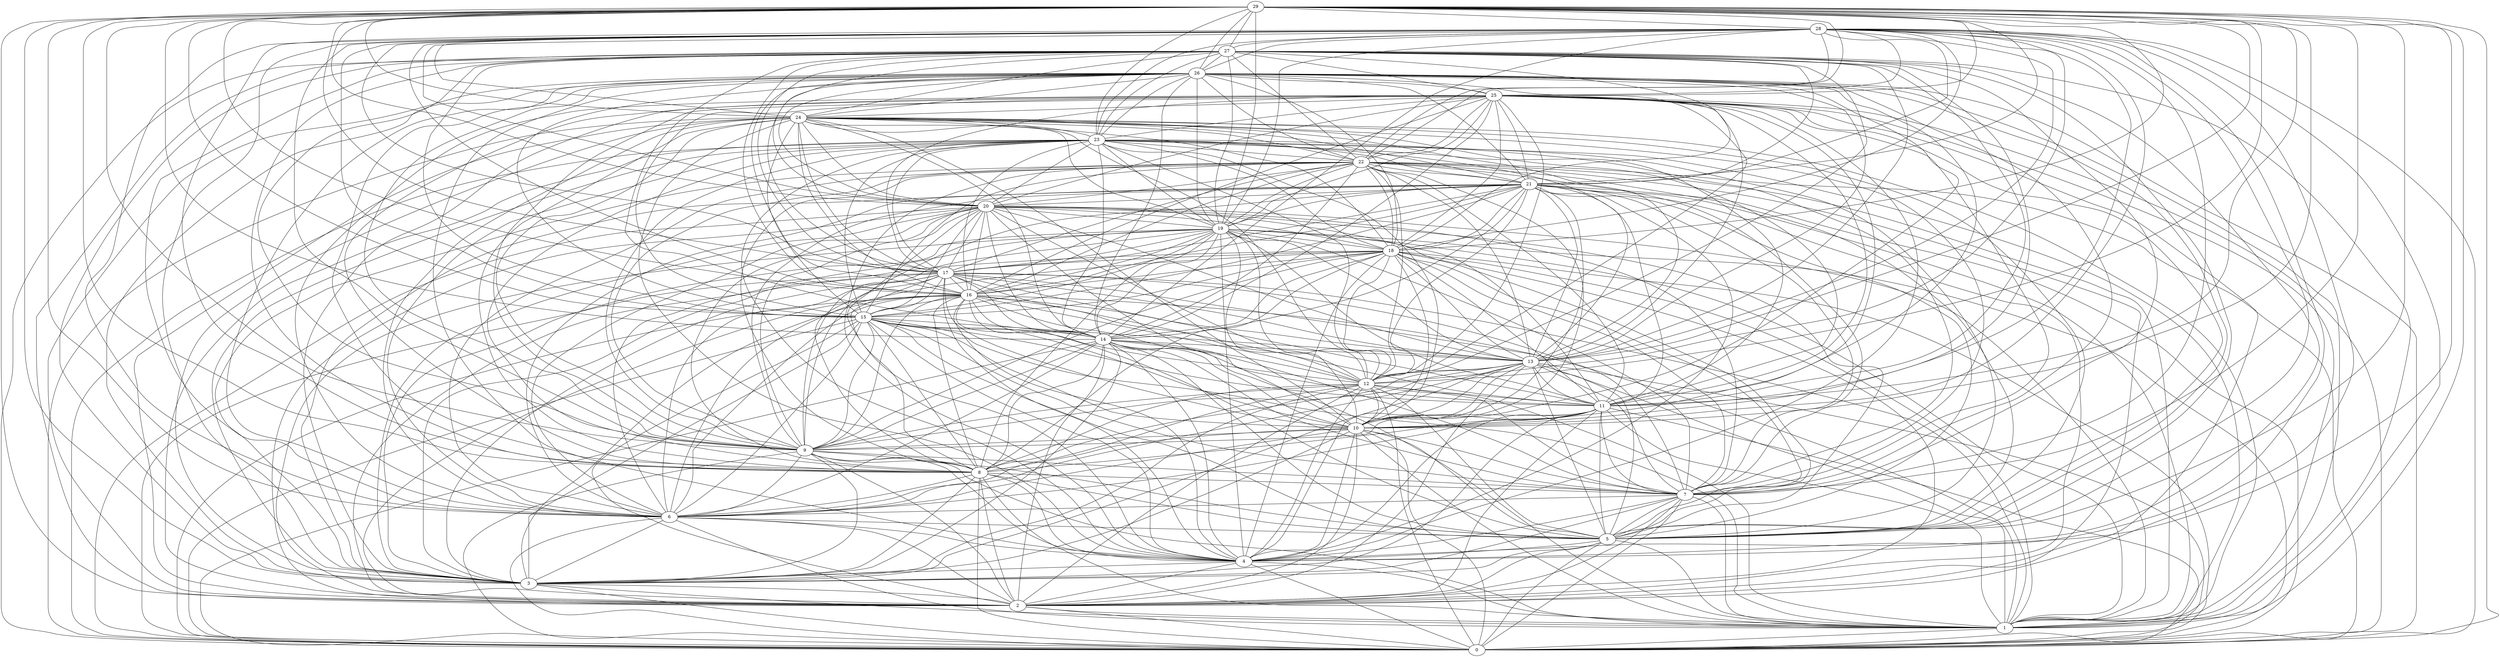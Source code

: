 graph BarabasiAlbert30 {
1 -- 0;
2 -- 1;
2 -- 0;
3 -- 0;
3 -- 2;
3 -- 1;
4 -- 2;
4 -- 1;
4 -- 0;
4 -- 3;
5 -- 2;
5 -- 1;
5 -- 3;
5 -- 4;
5 -- 0;
6 -- 0;
6 -- 1;
6 -- 3;
6 -- 5;
6 -- 2;
6 -- 4;
7 -- 0;
7 -- 3;
7 -- 4;
7 -- 6;
7 -- 5;
7 -- 2;
7 -- 1;
8 -- 7;
8 -- 5;
8 -- 3;
8 -- 6;
8 -- 4;
8 -- 2;
8 -- 0;
8 -- 1;
9 -- 3;
9 -- 0;
9 -- 6;
9 -- 2;
9 -- 1;
9 -- 8;
9 -- 5;
9 -- 7;
9 -- 4;
10 -- 6;
10 -- 5;
10 -- 1;
10 -- 7;
10 -- 4;
10 -- 8;
10 -- 3;
10 -- 2;
10 -- 0;
10 -- 9;
11 -- 2;
11 -- 8;
11 -- 1;
11 -- 5;
11 -- 10;
11 -- 6;
11 -- 0;
11 -- 4;
11 -- 9;
11 -- 7;
11 -- 3;
12 -- 10;
12 -- 1;
12 -- 8;
12 -- 0;
12 -- 2;
12 -- 9;
12 -- 6;
12 -- 4;
12 -- 5;
12 -- 11;
12 -- 7;
12 -- 3;
13 -- 4;
13 -- 11;
13 -- 3;
13 -- 1;
13 -- 0;
13 -- 2;
13 -- 9;
13 -- 7;
13 -- 10;
13 -- 5;
13 -- 6;
13 -- 12;
13 -- 8;
14 -- 8;
14 -- 2;
14 -- 1;
14 -- 5;
14 -- 6;
14 -- 10;
14 -- 13;
14 -- 7;
14 -- 11;
14 -- 9;
14 -- 3;
14 -- 0;
14 -- 4;
14 -- 12;
15 -- 10;
15 -- 13;
15 -- 7;
15 -- 4;
15 -- 12;
15 -- 8;
15 -- 3;
15 -- 1;
15 -- 2;
15 -- 14;
15 -- 9;
15 -- 11;
15 -- 6;
15 -- 0;
15 -- 5;
16 -- 9;
16 -- 13;
16 -- 4;
16 -- 3;
16 -- 0;
16 -- 11;
16 -- 7;
16 -- 15;
16 -- 14;
16 -- 10;
16 -- 1;
16 -- 6;
16 -- 2;
16 -- 12;
16 -- 8;
16 -- 5;
17 -- 12;
17 -- 10;
17 -- 16;
17 -- 3;
17 -- 11;
17 -- 0;
17 -- 9;
17 -- 6;
17 -- 1;
17 -- 8;
17 -- 4;
17 -- 2;
17 -- 7;
17 -- 15;
17 -- 5;
17 -- 13;
17 -- 14;
18 -- 2;
18 -- 14;
18 -- 11;
18 -- 12;
18 -- 16;
18 -- 8;
18 -- 17;
18 -- 9;
18 -- 5;
18 -- 7;
18 -- 1;
18 -- 4;
18 -- 6;
18 -- 3;
18 -- 10;
18 -- 0;
18 -- 15;
18 -- 13;
19 -- 16;
19 -- 0;
19 -- 13;
19 -- 17;
19 -- 14;
19 -- 3;
19 -- 6;
19 -- 1;
19 -- 8;
19 -- 18;
19 -- 15;
19 -- 7;
19 -- 9;
19 -- 5;
19 -- 4;
19 -- 10;
19 -- 12;
19 -- 11;
19 -- 2;
20 -- 18;
20 -- 7;
20 -- 10;
20 -- 14;
20 -- 16;
20 -- 1;
20 -- 2;
20 -- 17;
20 -- 12;
20 -- 3;
20 -- 4;
20 -- 13;
20 -- 19;
20 -- 9;
20 -- 8;
20 -- 0;
20 -- 15;
20 -- 11;
20 -- 6;
20 -- 5;
21 -- 14;
21 -- 20;
21 -- 7;
21 -- 19;
21 -- 16;
21 -- 6;
21 -- 1;
21 -- 17;
21 -- 3;
21 -- 8;
21 -- 13;
21 -- 0;
21 -- 18;
21 -- 15;
21 -- 12;
21 -- 11;
21 -- 4;
21 -- 10;
21 -- 5;
21 -- 2;
21 -- 9;
22 -- 2;
22 -- 9;
22 -- 16;
22 -- 12;
22 -- 21;
22 -- 6;
22 -- 3;
22 -- 11;
22 -- 15;
22 -- 14;
22 -- 0;
22 -- 5;
22 -- 18;
22 -- 4;
22 -- 19;
22 -- 17;
22 -- 1;
22 -- 8;
22 -- 10;
22 -- 20;
22 -- 7;
22 -- 13;
23 -- 0;
23 -- 21;
23 -- 13;
23 -- 11;
23 -- 10;
23 -- 9;
23 -- 7;
23 -- 3;
23 -- 22;
23 -- 20;
23 -- 1;
23 -- 17;
23 -- 14;
23 -- 2;
23 -- 6;
23 -- 5;
23 -- 12;
23 -- 8;
23 -- 4;
23 -- 19;
23 -- 15;
23 -- 16;
23 -- 18;
24 -- 14;
24 -- 8;
24 -- 21;
24 -- 0;
24 -- 18;
24 -- 13;
24 -- 7;
24 -- 10;
24 -- 17;
24 -- 15;
24 -- 9;
24 -- 4;
24 -- 12;
24 -- 11;
24 -- 6;
24 -- 16;
24 -- 3;
24 -- 1;
24 -- 2;
24 -- 20;
24 -- 23;
24 -- 5;
24 -- 19;
24 -- 22;
25 -- 8;
25 -- 13;
25 -- 20;
25 -- 1;
25 -- 14;
25 -- 18;
25 -- 23;
25 -- 2;
25 -- 22;
25 -- 12;
25 -- 3;
25 -- 0;
25 -- 15;
25 -- 11;
25 -- 7;
25 -- 19;
25 -- 5;
25 -- 6;
25 -- 17;
25 -- 9;
25 -- 10;
25 -- 16;
25 -- 4;
25 -- 21;
25 -- 24;
26 -- 14;
26 -- 3;
26 -- 7;
26 -- 2;
26 -- 0;
26 -- 1;
26 -- 13;
26 -- 19;
26 -- 17;
26 -- 24;
26 -- 16;
26 -- 4;
26 -- 25;
26 -- 15;
26 -- 11;
26 -- 5;
26 -- 12;
26 -- 22;
26 -- 23;
26 -- 8;
26 -- 21;
26 -- 6;
26 -- 9;
26 -- 10;
26 -- 18;
26 -- 20;
27 -- 25;
27 -- 2;
27 -- 17;
27 -- 10;
27 -- 14;
27 -- 15;
27 -- 21;
27 -- 9;
27 -- 11;
27 -- 24;
27 -- 12;
27 -- 5;
27 -- 18;
27 -- 20;
27 -- 1;
27 -- 22;
27 -- 7;
27 -- 8;
27 -- 26;
27 -- 0;
27 -- 6;
27 -- 4;
27 -- 3;
27 -- 16;
27 -- 13;
27 -- 23;
27 -- 19;
28 -- 9;
28 -- 19;
28 -- 25;
28 -- 20;
28 -- 7;
28 -- 24;
28 -- 23;
28 -- 27;
28 -- 6;
28 -- 5;
28 -- 11;
28 -- 1;
28 -- 14;
28 -- 2;
28 -- 4;
28 -- 22;
28 -- 3;
28 -- 17;
28 -- 13;
28 -- 26;
28 -- 16;
28 -- 21;
28 -- 18;
28 -- 15;
28 -- 10;
28 -- 8;
28 -- 12;
28 -- 0;
29 -- 9;
29 -- 21;
29 -- 13;
29 -- 22;
29 -- 1;
29 -- 17;
29 -- 15;
29 -- 18;
29 -- 23;
29 -- 7;
29 -- 24;
29 -- 26;
29 -- 3;
29 -- 4;
29 -- 12;
29 -- 14;
29 -- 11;
29 -- 0;
29 -- 19;
29 -- 27;
29 -- 5;
29 -- 10;
29 -- 28;
29 -- 6;
29 -- 16;
29 -- 8;
29 -- 20;
29 -- 2;
29 -- 25;
}
